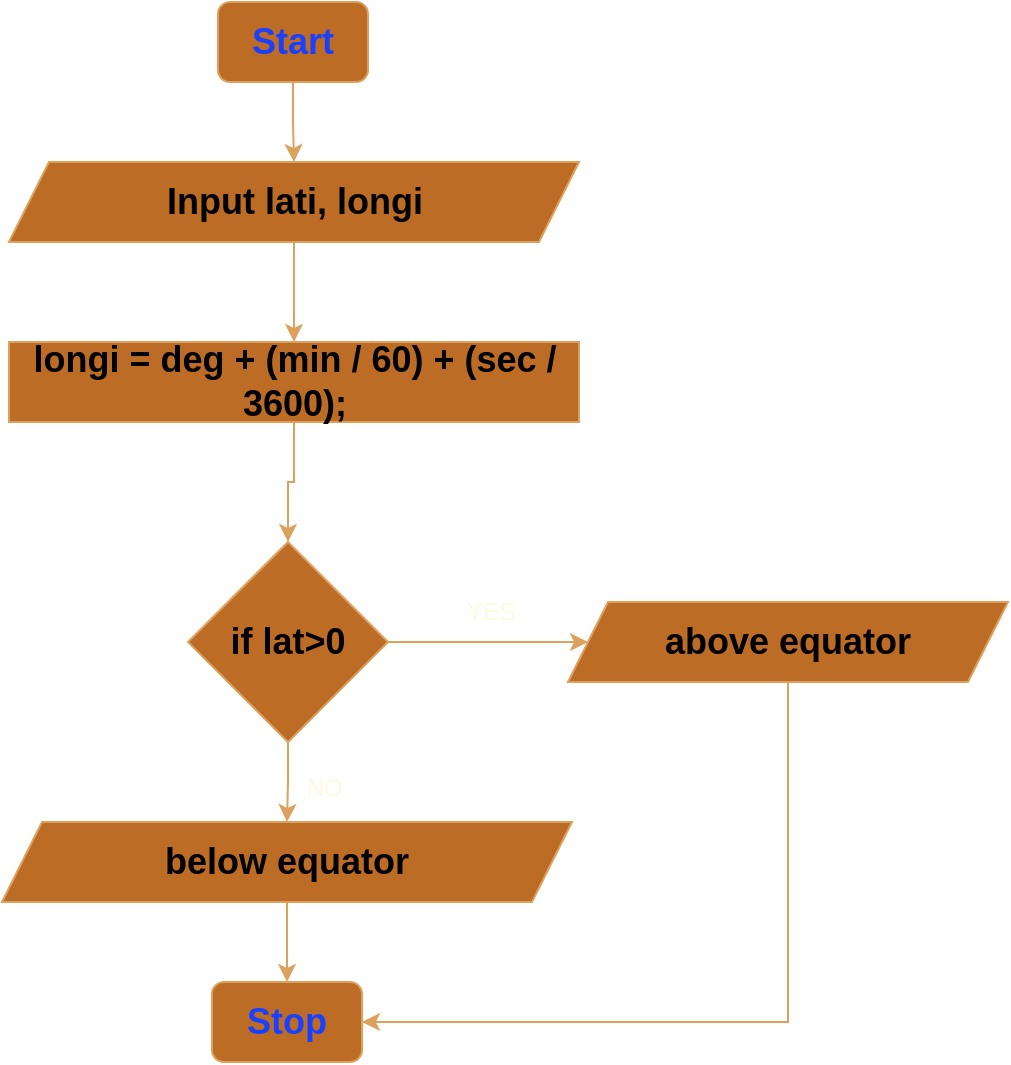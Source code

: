 <mxfile version="27.2.0">
  <diagram name="Page-1" id="56o65hLepXH7AnUzjwJp">
    <mxGraphModel dx="1151" dy="1226" grid="1" gridSize="10" guides="1" tooltips="1" connect="1" arrows="1" fold="1" page="1" pageScale="1" pageWidth="850" pageHeight="1100" math="0" shadow="0">
      <root>
        <mxCell id="0" />
        <mxCell id="1" parent="0" />
        <mxCell id="9cEksHvmdlTpC1DNvYb1-48" value="" style="edgeStyle=orthogonalEdgeStyle;rounded=0;orthogonalLoop=1;jettySize=auto;html=1;strokeColor=#DDA15E;fontColor=default;fillColor=#BC6C25;entryX=0.5;entryY=0;entryDx=0;entryDy=0;labelBackgroundColor=none;" edge="1" parent="1" source="9cEksHvmdlTpC1DNvYb1-49" target="9cEksHvmdlTpC1DNvYb1-51">
          <mxGeometry relative="1" as="geometry">
            <mxPoint x="303.5" y="260" as="targetPoint" />
          </mxGeometry>
        </mxCell>
        <mxCell id="9cEksHvmdlTpC1DNvYb1-49" value="&lt;font style=&quot;font-size: 18px; color: light-dark(rgb(26, 64, 255), rgb(0, 0, 0));&quot;&gt;&lt;b&gt;Start&lt;/b&gt;&lt;/font&gt;" style="rounded=1;whiteSpace=wrap;html=1;labelBackgroundColor=none;fillColor=#BC6C25;strokeColor=#DDA15E;fontColor=#FEFAE0;" vertex="1" parent="1">
          <mxGeometry x="265" y="190" width="75" height="40" as="geometry" />
        </mxCell>
        <mxCell id="9cEksHvmdlTpC1DNvYb1-62" value="" style="edgeStyle=orthogonalEdgeStyle;rounded=0;orthogonalLoop=1;jettySize=auto;html=1;labelBackgroundColor=none;strokeColor=#DDA15E;fontColor=default;" edge="1" parent="1" source="9cEksHvmdlTpC1DNvYb1-51" target="9cEksHvmdlTpC1DNvYb1-61">
          <mxGeometry relative="1" as="geometry" />
        </mxCell>
        <mxCell id="9cEksHvmdlTpC1DNvYb1-51" value="&lt;b style=&quot;color: rgb(0, 0, 0); font-size: 18px;&quot;&gt;Input lati, longi&lt;/b&gt;" style="shape=parallelogram;perimeter=parallelogramPerimeter;whiteSpace=wrap;html=1;fixedSize=1;labelBackgroundColor=none;fillColor=#BC6C25;strokeColor=#DDA15E;fontColor=#FEFAE0;" vertex="1" parent="1">
          <mxGeometry x="160.5" y="270" width="285" height="40" as="geometry" />
        </mxCell>
        <mxCell id="9cEksHvmdlTpC1DNvYb1-52" style="edgeStyle=orthogonalEdgeStyle;rounded=0;orthogonalLoop=1;jettySize=auto;html=1;exitX=1;exitY=0.5;exitDx=0;exitDy=0;entryX=0;entryY=0.5;entryDx=0;entryDy=0;strokeColor=#DDA15E;fontColor=default;fillColor=#BC6C25;labelBackgroundColor=none;" edge="1" parent="1" source="9cEksHvmdlTpC1DNvYb1-54" target="9cEksHvmdlTpC1DNvYb1-59">
          <mxGeometry relative="1" as="geometry">
            <mxPoint x="448.0" y="510" as="targetPoint" />
          </mxGeometry>
        </mxCell>
        <mxCell id="9cEksHvmdlTpC1DNvYb1-53" value="" style="edgeStyle=orthogonalEdgeStyle;rounded=0;orthogonalLoop=1;jettySize=auto;html=1;strokeColor=#DDA15E;fontColor=default;fillColor=#BC6C25;labelBackgroundColor=none;" edge="1" parent="1" source="9cEksHvmdlTpC1DNvYb1-54" target="9cEksHvmdlTpC1DNvYb1-56">
          <mxGeometry relative="1" as="geometry" />
        </mxCell>
        <mxCell id="9cEksHvmdlTpC1DNvYb1-54" value="&lt;b style=&quot;color: rgb(0, 0, 0); font-size: 18px;&quot;&gt;if lat&amp;gt;0&lt;/b&gt;" style="rhombus;whiteSpace=wrap;html=1;strokeColor=#DDA15E;fontColor=#FEFAE0;fillColor=#BC6C25;labelBackgroundColor=none;" vertex="1" parent="1">
          <mxGeometry x="250" y="460" width="100" height="100" as="geometry" />
        </mxCell>
        <mxCell id="9cEksHvmdlTpC1DNvYb1-55" value="" style="edgeStyle=orthogonalEdgeStyle;rounded=0;orthogonalLoop=1;jettySize=auto;html=1;strokeColor=#DDA15E;fontColor=default;fillColor=#BC6C25;labelBackgroundColor=none;" edge="1" parent="1" source="9cEksHvmdlTpC1DNvYb1-56" target="9cEksHvmdlTpC1DNvYb1-57">
          <mxGeometry relative="1" as="geometry" />
        </mxCell>
        <mxCell id="9cEksHvmdlTpC1DNvYb1-56" value="&lt;b style=&quot;color: rgb(0, 0, 0); font-size: 18px;&quot;&gt;below equator&lt;/b&gt;" style="shape=parallelogram;perimeter=parallelogramPerimeter;whiteSpace=wrap;html=1;fixedSize=1;labelBackgroundColor=none;fillColor=#BC6C25;strokeColor=#DDA15E;fontColor=#FEFAE0;" vertex="1" parent="1">
          <mxGeometry x="157" y="600" width="285" height="40" as="geometry" />
        </mxCell>
        <mxCell id="9cEksHvmdlTpC1DNvYb1-57" value="&lt;font style=&quot;font-size: 18px; color: light-dark(rgb(26, 64, 255), rgb(0, 0, 0));&quot;&gt;&lt;b&gt;Stop&lt;/b&gt;&lt;/font&gt;" style="rounded=1;whiteSpace=wrap;html=1;labelBackgroundColor=none;fillColor=#BC6C25;strokeColor=#DDA15E;fontColor=#FEFAE0;" vertex="1" parent="1">
          <mxGeometry x="262" y="680" width="75" height="40" as="geometry" />
        </mxCell>
        <mxCell id="9cEksHvmdlTpC1DNvYb1-58" value="YES" style="text;html=1;align=center;verticalAlign=middle;resizable=0;points=[];autosize=1;strokeColor=none;fillColor=none;labelBackgroundColor=none;fontColor=#FEFAE0;" vertex="1" parent="1">
          <mxGeometry x="376" y="480" width="50" height="30" as="geometry" />
        </mxCell>
        <mxCell id="9cEksHvmdlTpC1DNvYb1-64" style="edgeStyle=orthogonalEdgeStyle;rounded=0;orthogonalLoop=1;jettySize=auto;html=1;entryX=1;entryY=0.5;entryDx=0;entryDy=0;labelBackgroundColor=none;strokeColor=#DDA15E;fontColor=default;" edge="1" parent="1" source="9cEksHvmdlTpC1DNvYb1-59" target="9cEksHvmdlTpC1DNvYb1-57">
          <mxGeometry relative="1" as="geometry">
            <mxPoint x="550" y="700" as="targetPoint" />
            <Array as="points">
              <mxPoint x="550" y="700" />
            </Array>
          </mxGeometry>
        </mxCell>
        <mxCell id="9cEksHvmdlTpC1DNvYb1-59" value="&lt;b style=&quot;color: rgb(0, 0, 0); font-size: 18px;&quot;&gt;above equator&lt;/b&gt;" style="shape=parallelogram;perimeter=parallelogramPerimeter;whiteSpace=wrap;html=1;fixedSize=1;labelBackgroundColor=none;fillColor=#BC6C25;strokeColor=#DDA15E;fontColor=#FEFAE0;" vertex="1" parent="1">
          <mxGeometry x="440" y="490" width="220" height="40" as="geometry" />
        </mxCell>
        <mxCell id="9cEksHvmdlTpC1DNvYb1-60" value="NO" style="text;html=1;align=center;verticalAlign=middle;resizable=0;points=[];autosize=1;strokeColor=none;fillColor=none;fontColor=#FEFAE0;labelBackgroundColor=none;" vertex="1" parent="1">
          <mxGeometry x="298" y="568" width="40" height="30" as="geometry" />
        </mxCell>
        <mxCell id="9cEksHvmdlTpC1DNvYb1-65" value="" style="edgeStyle=orthogonalEdgeStyle;rounded=0;orthogonalLoop=1;jettySize=auto;html=1;labelBackgroundColor=none;strokeColor=#DDA15E;fontColor=default;" edge="1" parent="1" source="9cEksHvmdlTpC1DNvYb1-61" target="9cEksHvmdlTpC1DNvYb1-54">
          <mxGeometry relative="1" as="geometry" />
        </mxCell>
        <mxCell id="9cEksHvmdlTpC1DNvYb1-61" value="&lt;b style=&quot;color: rgb(0, 0, 0); font-size: 18px;&quot;&gt;longi = deg + (min / 60) + (sec / 3600);&lt;/b&gt;" style="rounded=0;whiteSpace=wrap;html=1;strokeColor=#DDA15E;fontColor=#FEFAE0;fillColor=#BC6C25;labelBackgroundColor=none;" vertex="1" parent="1">
          <mxGeometry x="160.5" y="360" width="285" height="40" as="geometry" />
        </mxCell>
      </root>
    </mxGraphModel>
  </diagram>
</mxfile>
